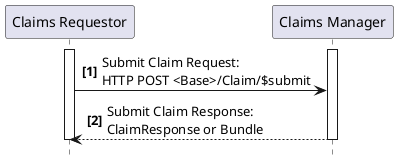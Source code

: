 @startuml
skinparam svgDimensionStyle false
hide footbox
autonumber "<b>[0]"
participant "Claims Requestor" as Req
participant "Claims Manager" as Man
activate Req
activate Man
Req -> Man : Submit Claim Request:\nHTTP POST <Base>/Claim/$submit
Man --> Req : Submit Claim Response:\nClaimResponse or Bundle
deactivate Man
deactivate Req
@enduml
